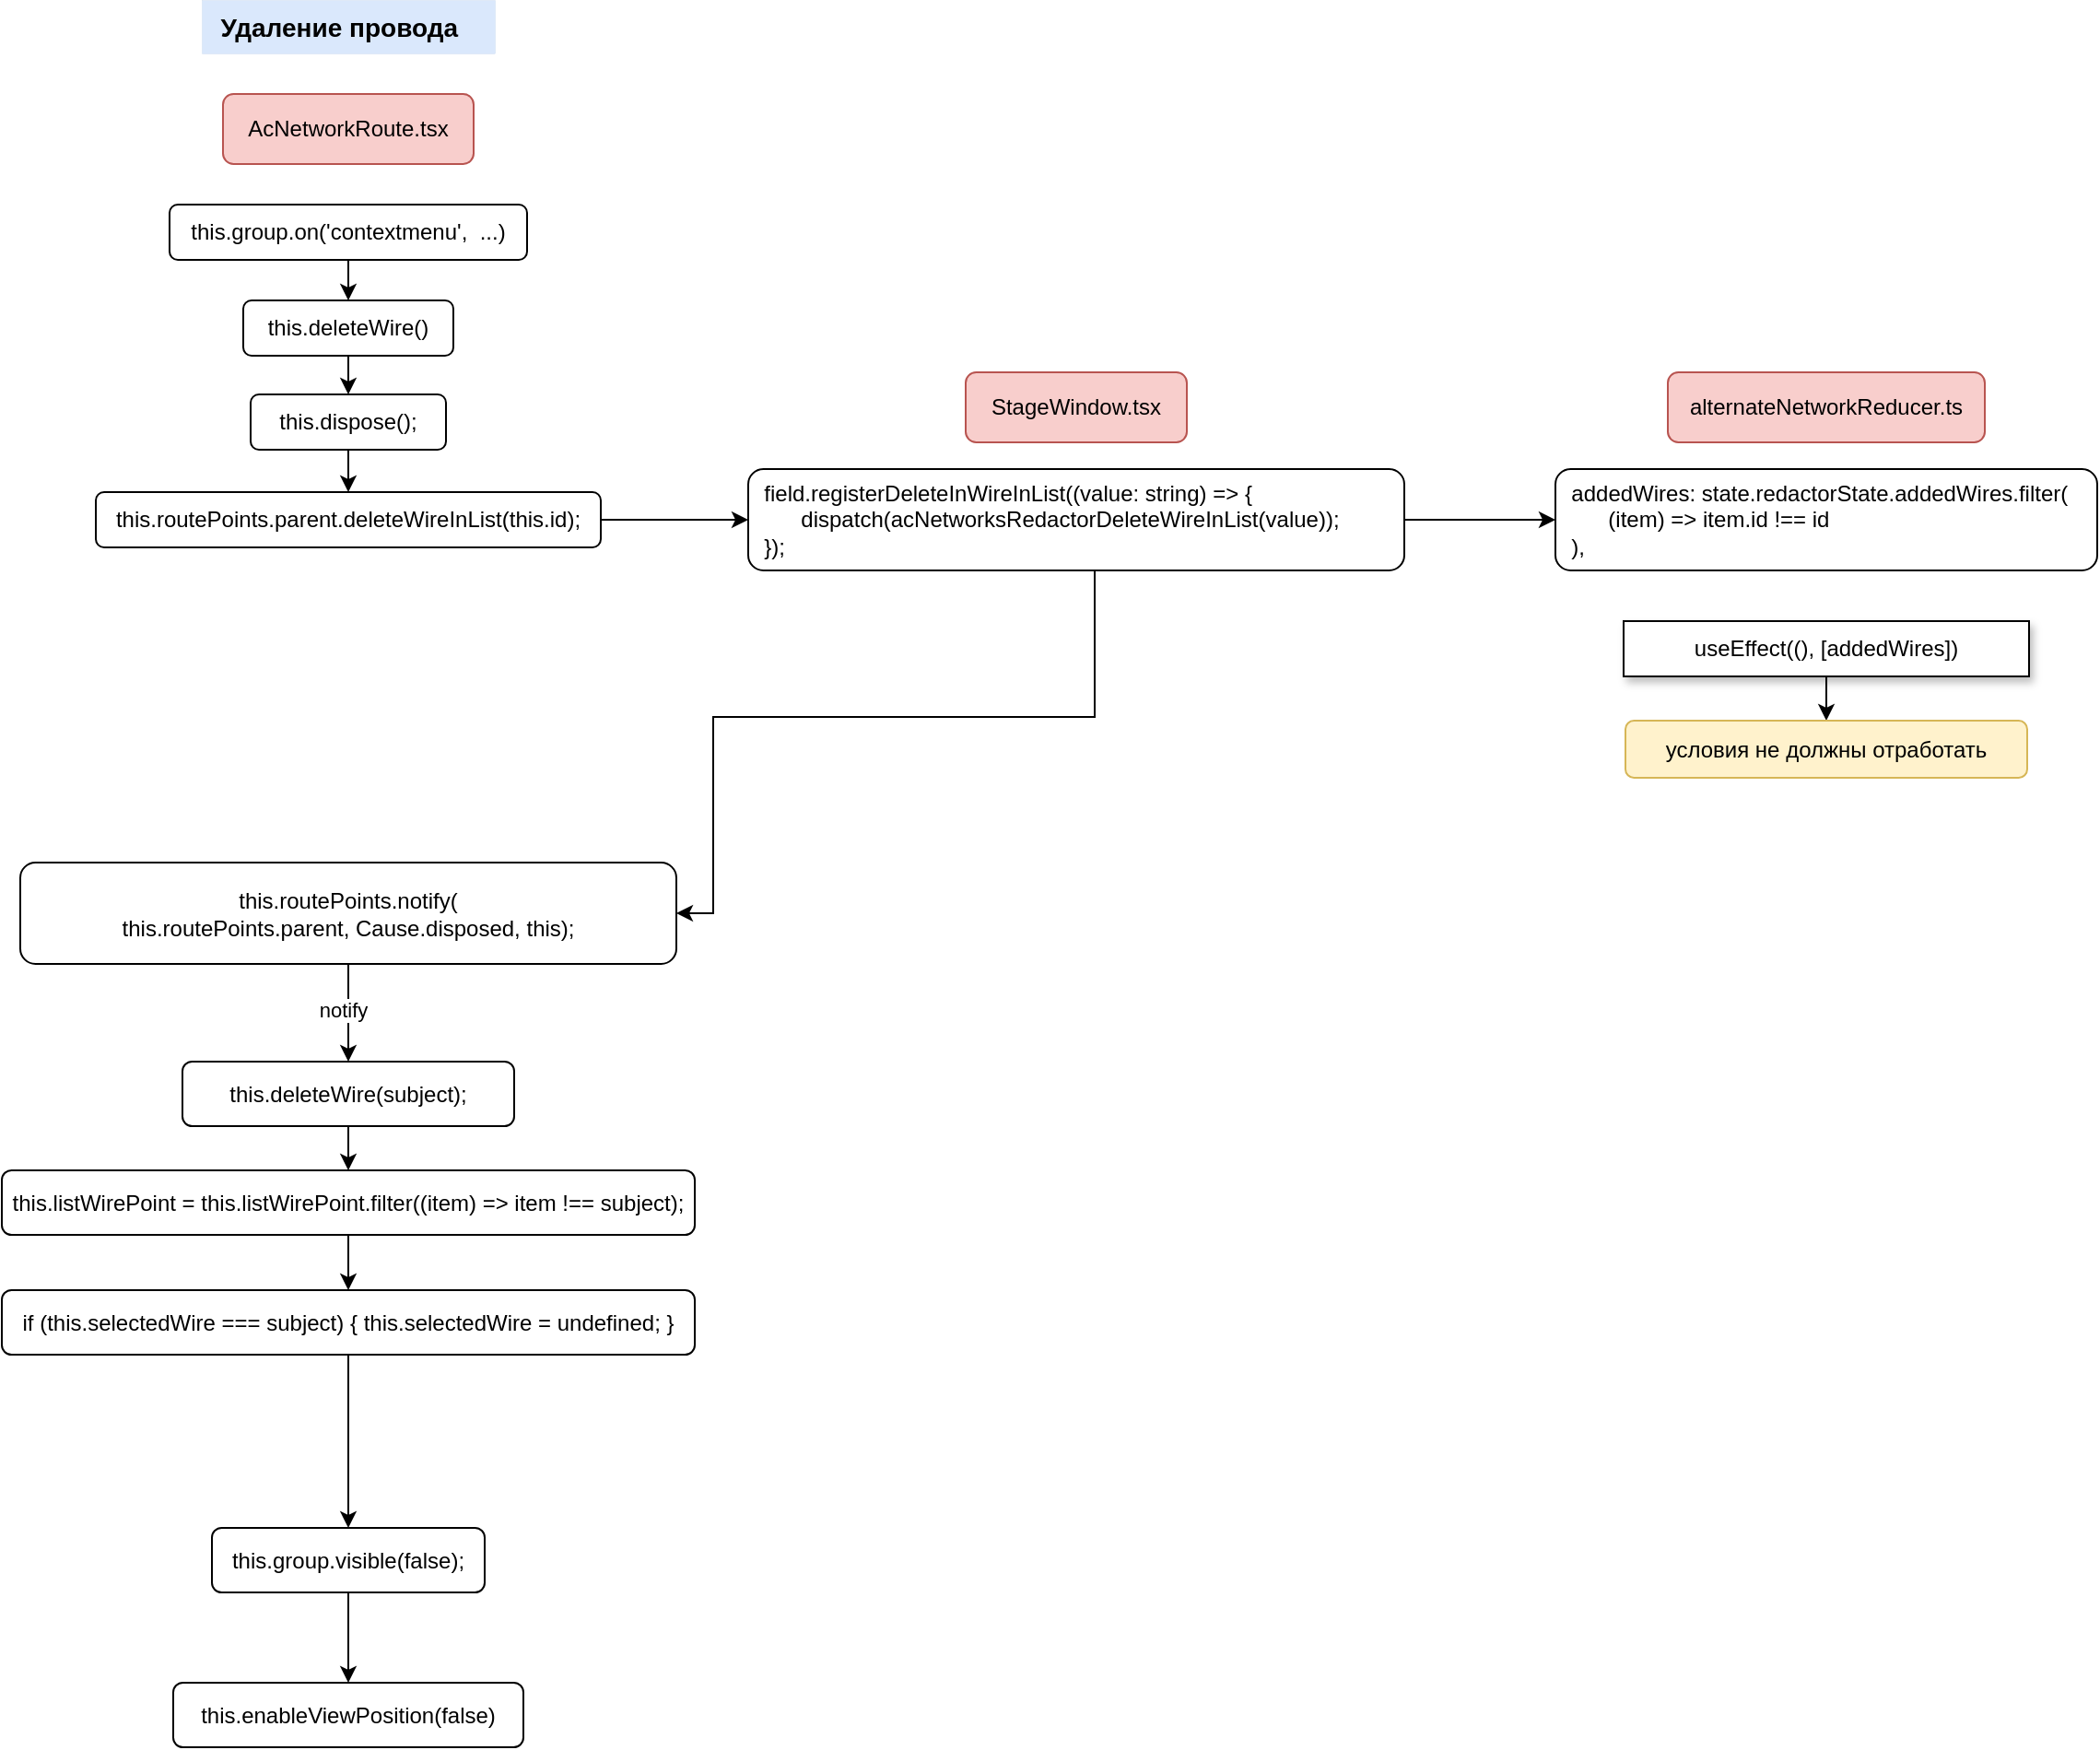 <mxfile version="22.1.18" type="github">
  <diagram name="Провода" id="9ix1DV9uNshWTJQ2-RFP">
    <mxGraphModel dx="2234" dy="1155" grid="0" gridSize="10" guides="1" tooltips="1" connect="1" arrows="1" fold="1" page="0" pageScale="1" pageWidth="827" pageHeight="1169" math="0" shadow="0">
      <root>
        <mxCell id="0" />
        <mxCell id="1" parent="0" />
        <mxCell id="2_Owt2D0Y6Xb2MZBWKSP-2" value="StageWindow.tsx" style="rounded=1;whiteSpace=wrap;html=1;glass=0;fillColor=#f8cecc;strokeColor=#b85450;" vertex="1" parent="1">
          <mxGeometry x="-145" y="-13" width="120" height="38" as="geometry" />
        </mxCell>
        <mxCell id="2_Owt2D0Y6Xb2MZBWKSP-20" value="AcNetworkRoute.tsx" style="rounded=1;whiteSpace=wrap;html=1;glass=0;fillColor=#f8cecc;strokeColor=#b85450;" vertex="1" parent="1">
          <mxGeometry x="-548" y="-164" width="136" height="38" as="geometry" />
        </mxCell>
        <mxCell id="2_Owt2D0Y6Xb2MZBWKSP-21" style="edgeStyle=orthogonalEdgeStyle;rounded=0;orthogonalLoop=1;jettySize=auto;html=1;entryX=0.5;entryY=0;entryDx=0;entryDy=0;" edge="1" parent="1" source="2_Owt2D0Y6Xb2MZBWKSP-22" target="2_Owt2D0Y6Xb2MZBWKSP-24">
          <mxGeometry relative="1" as="geometry" />
        </mxCell>
        <mxCell id="2_Owt2D0Y6Xb2MZBWKSP-22" value="this.group.on(&#39;contextmenu&#39;,&amp;nbsp; ...)" style="rounded=1;whiteSpace=wrap;html=1;" vertex="1" parent="1">
          <mxGeometry x="-577" y="-104" width="194" height="30" as="geometry" />
        </mxCell>
        <mxCell id="2_Owt2D0Y6Xb2MZBWKSP-23" style="edgeStyle=orthogonalEdgeStyle;rounded=0;orthogonalLoop=1;jettySize=auto;html=1;" edge="1" parent="1" source="2_Owt2D0Y6Xb2MZBWKSP-24" target="2_Owt2D0Y6Xb2MZBWKSP-26">
          <mxGeometry relative="1" as="geometry" />
        </mxCell>
        <mxCell id="2_Owt2D0Y6Xb2MZBWKSP-24" value="this.deleteWire()" style="rounded=1;whiteSpace=wrap;html=1;" vertex="1" parent="1">
          <mxGeometry x="-537" y="-52" width="114" height="30" as="geometry" />
        </mxCell>
        <mxCell id="2_Owt2D0Y6Xb2MZBWKSP-30" style="edgeStyle=orthogonalEdgeStyle;rounded=0;orthogonalLoop=1;jettySize=auto;html=1;entryX=0.5;entryY=0;entryDx=0;entryDy=0;" edge="1" parent="1" source="2_Owt2D0Y6Xb2MZBWKSP-26" target="2_Owt2D0Y6Xb2MZBWKSP-29">
          <mxGeometry relative="1" as="geometry" />
        </mxCell>
        <mxCell id="2_Owt2D0Y6Xb2MZBWKSP-26" value="this.dispose();" style="rounded=1;whiteSpace=wrap;html=1;" vertex="1" parent="1">
          <mxGeometry x="-533" y="-1" width="106" height="30" as="geometry" />
        </mxCell>
        <mxCell id="2_Owt2D0Y6Xb2MZBWKSP-28" value="&lt;b&gt;&lt;font style=&quot;font-size: 14px;&quot;&gt;&amp;nbsp; Удаление провода&lt;/font&gt;&lt;/b&gt;" style="text;html=1;align=left;verticalAlign=middle;resizable=0;points=[];autosize=1;strokeColor=#6c8ebf;fillColor=#dae8fc;strokeWidth=0;fontSize=10;" vertex="1" parent="1">
          <mxGeometry x="-559.5" y="-215" width="159" height="29" as="geometry" />
        </mxCell>
        <mxCell id="2_Owt2D0Y6Xb2MZBWKSP-32" style="edgeStyle=orthogonalEdgeStyle;rounded=0;orthogonalLoop=1;jettySize=auto;html=1;entryX=0;entryY=0.5;entryDx=0;entryDy=0;" edge="1" parent="1" source="2_Owt2D0Y6Xb2MZBWKSP-29" target="2_Owt2D0Y6Xb2MZBWKSP-31">
          <mxGeometry relative="1" as="geometry" />
        </mxCell>
        <mxCell id="2_Owt2D0Y6Xb2MZBWKSP-29" value="this.routePoints.parent.deleteWireInList(this.id);" style="rounded=1;whiteSpace=wrap;html=1;" vertex="1" parent="1">
          <mxGeometry x="-617" y="52" width="274" height="30" as="geometry" />
        </mxCell>
        <mxCell id="2_Owt2D0Y6Xb2MZBWKSP-35" style="edgeStyle=orthogonalEdgeStyle;rounded=0;orthogonalLoop=1;jettySize=auto;html=1;entryX=0;entryY=0.5;entryDx=0;entryDy=0;" edge="1" parent="1" source="2_Owt2D0Y6Xb2MZBWKSP-31" target="2_Owt2D0Y6Xb2MZBWKSP-34">
          <mxGeometry relative="1" as="geometry" />
        </mxCell>
        <mxCell id="2_Owt2D0Y6Xb2MZBWKSP-41" style="edgeStyle=orthogonalEdgeStyle;rounded=0;orthogonalLoop=1;jettySize=auto;html=1;entryX=1;entryY=0.5;entryDx=0;entryDy=0;" edge="1" parent="1" source="2_Owt2D0Y6Xb2MZBWKSP-31" target="2_Owt2D0Y6Xb2MZBWKSP-39">
          <mxGeometry relative="1" as="geometry">
            <Array as="points">
              <mxPoint x="-75" y="174" />
              <mxPoint x="-282" y="174" />
              <mxPoint x="-282" y="281" />
            </Array>
          </mxGeometry>
        </mxCell>
        <mxCell id="2_Owt2D0Y6Xb2MZBWKSP-31" value="&amp;nbsp; field.registerDeleteInWireInList((value: string) =&amp;gt; { &lt;span style=&quot;white-space: pre;&quot;&gt;&#x9;&lt;/span&gt;dispatch(acNetworksRedactorDeleteWireInList(value)); &lt;br&gt;&amp;nbsp; });" style="rounded=1;whiteSpace=wrap;html=1;align=left;" vertex="1" parent="1">
          <mxGeometry x="-263" y="39.5" width="356" height="55" as="geometry" />
        </mxCell>
        <mxCell id="2_Owt2D0Y6Xb2MZBWKSP-33" value="alternateNetworkReducer.ts" style="rounded=1;whiteSpace=wrap;html=1;glass=0;fillColor=#f8cecc;strokeColor=#b85450;" vertex="1" parent="1">
          <mxGeometry x="236" y="-13" width="172" height="38" as="geometry" />
        </mxCell>
        <mxCell id="2_Owt2D0Y6Xb2MZBWKSP-34" value="&amp;nbsp; addedWires: state.redactorState.addedWires.filter(&lt;br&gt;&lt;span style=&quot;white-space: pre;&quot;&gt;&#x9;&lt;/span&gt;(item) =&amp;gt; item.id !== id&lt;br&gt;&amp;nbsp; )," style="rounded=1;whiteSpace=wrap;html=1;align=left;" vertex="1" parent="1">
          <mxGeometry x="175" y="39.5" width="294" height="55" as="geometry" />
        </mxCell>
        <mxCell id="2_Owt2D0Y6Xb2MZBWKSP-38" style="edgeStyle=orthogonalEdgeStyle;rounded=0;orthogonalLoop=1;jettySize=auto;html=1;entryX=0.5;entryY=0;entryDx=0;entryDy=0;" edge="1" parent="1" source="2_Owt2D0Y6Xb2MZBWKSP-36" target="2_Owt2D0Y6Xb2MZBWKSP-37">
          <mxGeometry relative="1" as="geometry" />
        </mxCell>
        <mxCell id="2_Owt2D0Y6Xb2MZBWKSP-36" value="useEffect((), [addedWires])" style="rounded=0;whiteSpace=wrap;html=1;glass=0;shadow=1;" vertex="1" parent="1">
          <mxGeometry x="212" y="122" width="220" height="30" as="geometry" />
        </mxCell>
        <mxCell id="2_Owt2D0Y6Xb2MZBWKSP-37" value="условия не должны отработать" style="rounded=1;whiteSpace=wrap;html=1;align=center;fillColor=#fff2cc;strokeColor=#d6b656;" vertex="1" parent="1">
          <mxGeometry x="213" y="176" width="218" height="31" as="geometry" />
        </mxCell>
        <mxCell id="2_Owt2D0Y6Xb2MZBWKSP-43" style="edgeStyle=orthogonalEdgeStyle;rounded=0;orthogonalLoop=1;jettySize=auto;html=1;entryX=0.5;entryY=0;entryDx=0;entryDy=0;" edge="1" parent="1" source="2_Owt2D0Y6Xb2MZBWKSP-39" target="2_Owt2D0Y6Xb2MZBWKSP-42">
          <mxGeometry relative="1" as="geometry" />
        </mxCell>
        <mxCell id="2_Owt2D0Y6Xb2MZBWKSP-46" value="notify" style="edgeLabel;html=1;align=center;verticalAlign=middle;resizable=0;points=[];" vertex="1" connectable="0" parent="2_Owt2D0Y6Xb2MZBWKSP-43">
          <mxGeometry x="-0.068" y="-3" relative="1" as="geometry">
            <mxPoint as="offset" />
          </mxGeometry>
        </mxCell>
        <mxCell id="2_Owt2D0Y6Xb2MZBWKSP-39" value="this.routePoints.notify(&lt;br&gt;this.routePoints.parent, Cause.disposed, this);" style="rounded=1;whiteSpace=wrap;html=1;align=center;" vertex="1" parent="1">
          <mxGeometry x="-658" y="253" width="356" height="55" as="geometry" />
        </mxCell>
        <mxCell id="2_Owt2D0Y6Xb2MZBWKSP-45" style="edgeStyle=orthogonalEdgeStyle;rounded=0;orthogonalLoop=1;jettySize=auto;html=1;entryX=0.5;entryY=0;entryDx=0;entryDy=0;" edge="1" parent="1" source="2_Owt2D0Y6Xb2MZBWKSP-42" target="2_Owt2D0Y6Xb2MZBWKSP-44">
          <mxGeometry relative="1" as="geometry" />
        </mxCell>
        <mxCell id="2_Owt2D0Y6Xb2MZBWKSP-42" value="this.deleteWire(subject);" style="rounded=1;whiteSpace=wrap;html=1;align=center;" vertex="1" parent="1">
          <mxGeometry x="-570" y="361" width="180" height="35" as="geometry" />
        </mxCell>
        <mxCell id="2_Owt2D0Y6Xb2MZBWKSP-48" style="edgeStyle=orthogonalEdgeStyle;rounded=0;orthogonalLoop=1;jettySize=auto;html=1;entryX=0.5;entryY=0;entryDx=0;entryDy=0;" edge="1" parent="1" source="2_Owt2D0Y6Xb2MZBWKSP-44" target="2_Owt2D0Y6Xb2MZBWKSP-47">
          <mxGeometry relative="1" as="geometry" />
        </mxCell>
        <mxCell id="2_Owt2D0Y6Xb2MZBWKSP-44" value="this.listWirePoint = this.listWirePoint.filter((item) =&amp;gt; item !== subject);" style="rounded=1;whiteSpace=wrap;html=1;align=center;" vertex="1" parent="1">
          <mxGeometry x="-668" y="420" width="376" height="35" as="geometry" />
        </mxCell>
        <mxCell id="2_Owt2D0Y6Xb2MZBWKSP-50" style="edgeStyle=orthogonalEdgeStyle;rounded=0;orthogonalLoop=1;jettySize=auto;html=1;entryX=0.5;entryY=0;entryDx=0;entryDy=0;" edge="1" parent="1" source="2_Owt2D0Y6Xb2MZBWKSP-47" target="2_Owt2D0Y6Xb2MZBWKSP-49">
          <mxGeometry relative="1" as="geometry" />
        </mxCell>
        <mxCell id="2_Owt2D0Y6Xb2MZBWKSP-47" value="if (this.selectedWire === subject) { this.selectedWire = undefined; }" style="rounded=1;whiteSpace=wrap;html=1;align=center;" vertex="1" parent="1">
          <mxGeometry x="-668" y="485" width="376" height="35" as="geometry" />
        </mxCell>
        <mxCell id="2_Owt2D0Y6Xb2MZBWKSP-52" style="edgeStyle=orthogonalEdgeStyle;rounded=0;orthogonalLoop=1;jettySize=auto;html=1;" edge="1" parent="1" source="2_Owt2D0Y6Xb2MZBWKSP-49" target="2_Owt2D0Y6Xb2MZBWKSP-51">
          <mxGeometry relative="1" as="geometry" />
        </mxCell>
        <mxCell id="2_Owt2D0Y6Xb2MZBWKSP-49" value="this.group.visible(false);" style="rounded=1;whiteSpace=wrap;html=1;align=center;" vertex="1" parent="1">
          <mxGeometry x="-554" y="614" width="148" height="35" as="geometry" />
        </mxCell>
        <mxCell id="2_Owt2D0Y6Xb2MZBWKSP-51" value="this.enableViewPosition(false)" style="rounded=1;whiteSpace=wrap;html=1;align=center;" vertex="1" parent="1">
          <mxGeometry x="-575" y="698" width="190" height="35" as="geometry" />
        </mxCell>
      </root>
    </mxGraphModel>
  </diagram>
</mxfile>
